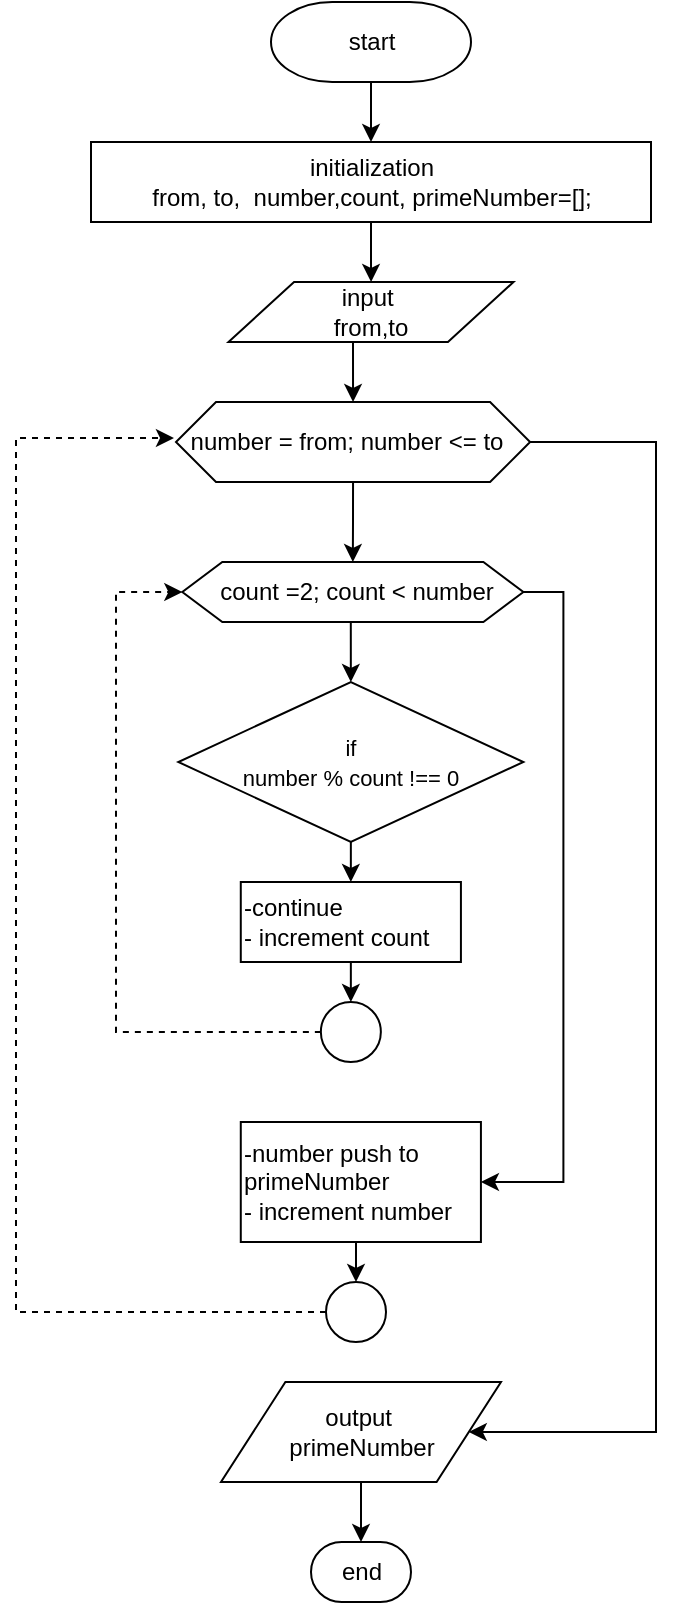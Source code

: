 <mxfile version="14.5.3" type="device"><diagram id="0sj8Hrxs_yhM6oGNJ6_s" name="Page-1"><mxGraphModel dx="868" dy="425" grid="1" gridSize="10" guides="1" tooltips="1" connect="1" arrows="1" fold="1" page="1" pageScale="1" pageWidth="850" pageHeight="1100" math="0" shadow="0"><root><mxCell id="0"/><mxCell id="1" parent="0"/><mxCell id="a8_QN62MjSkXe31VeqMy-1" value="start" style="strokeWidth=1;html=1;shape=mxgraph.flowchart.terminator;whiteSpace=wrap;" parent="1" vertex="1"><mxGeometry x="367.5" y="70" width="100" height="40" as="geometry"/></mxCell><mxCell id="a8_QN62MjSkXe31VeqMy-14" style="edgeStyle=orthogonalEdgeStyle;rounded=0;orthogonalLoop=1;jettySize=auto;html=1;exitX=0.5;exitY=1;exitDx=0;exitDy=0;entryX=0.5;entryY=0;entryDx=0;entryDy=0;" parent="1" source="a8_QN62MjSkXe31VeqMy-2" target="Lt_ldRybjMapLRvb4b6D-1" edge="1"><mxGeometry relative="1" as="geometry"><mxPoint x="410" y="330" as="targetPoint"/></mxGeometry></mxCell><mxCell id="a8_QN62MjSkXe31VeqMy-2" value="input&amp;nbsp;&lt;br&gt;from,to" style="shape=parallelogram;html=1;strokeWidth=1;perimeter=parallelogramPerimeter;whiteSpace=wrap;rounded=1;arcSize=0;size=0.23;" parent="1" vertex="1"><mxGeometry x="346.25" y="210" width="142.5" height="30" as="geometry"/></mxCell><mxCell id="a8_QN62MjSkXe31VeqMy-13" style="edgeStyle=orthogonalEdgeStyle;rounded=0;orthogonalLoop=1;jettySize=auto;html=1;exitX=0.5;exitY=1;exitDx=0;exitDy=0;" parent="1" source="a8_QN62MjSkXe31VeqMy-5" target="a8_QN62MjSkXe31VeqMy-2" edge="1"><mxGeometry relative="1" as="geometry"/></mxCell><mxCell id="a8_QN62MjSkXe31VeqMy-5" value="initialization&lt;br&gt;from, to,&amp;nbsp; number,count, primeNumber=[];" style="rounded=1;whiteSpace=wrap;html=1;absoluteArcSize=1;arcSize=0;strokeWidth=1;" parent="1" vertex="1"><mxGeometry x="277.5" y="140" width="280" height="40" as="geometry"/></mxCell><mxCell id="a8_QN62MjSkXe31VeqMy-6" value="-continue&lt;br&gt;- increment count" style="rounded=1;whiteSpace=wrap;html=1;absoluteArcSize=1;arcSize=0;strokeWidth=1;align=left;" parent="1" vertex="1"><mxGeometry x="352.39" y="510" width="110.07" height="40" as="geometry"/></mxCell><mxCell id="Lt_ldRybjMapLRvb4b6D-17" style="edgeStyle=orthogonalEdgeStyle;rounded=0;orthogonalLoop=1;jettySize=auto;html=1;exitX=0.5;exitY=1;exitDx=0;exitDy=0;entryX=0.5;entryY=0;entryDx=0;entryDy=0;entryPerimeter=0;align=left;" edge="1" parent="1" source="a8_QN62MjSkXe31VeqMy-6" target="Lt_ldRybjMapLRvb4b6D-16"><mxGeometry relative="1" as="geometry"><mxPoint x="415" y="680" as="sourcePoint"/></mxGeometry></mxCell><mxCell id="Lt_ldRybjMapLRvb4b6D-20" style="edgeStyle=orthogonalEdgeStyle;rounded=0;orthogonalLoop=1;jettySize=auto;html=1;exitX=0.5;exitY=1;exitDx=0;exitDy=0;entryX=0.5;entryY=0;entryDx=0;entryDy=0;entryPerimeter=0;align=left;" edge="1" parent="1" source="a8_QN62MjSkXe31VeqMy-9" target="a8_QN62MjSkXe31VeqMy-11"><mxGeometry relative="1" as="geometry"/></mxCell><mxCell id="a8_QN62MjSkXe31VeqMy-9" value="output&amp;nbsp;&lt;br&gt;primeNumber" style="shape=parallelogram;html=1;strokeWidth=1;perimeter=parallelogramPerimeter;whiteSpace=wrap;rounded=1;arcSize=0;size=0.23;" parent="1" vertex="1"><mxGeometry x="342.5" y="760" width="140" height="50" as="geometry"/></mxCell><mxCell id="a8_QN62MjSkXe31VeqMy-11" value="end" style="strokeWidth=1;html=1;shape=mxgraph.flowchart.terminator;whiteSpace=wrap;" parent="1" vertex="1"><mxGeometry x="387.5" y="840" width="50" height="30" as="geometry"/></mxCell><mxCell id="a8_QN62MjSkXe31VeqMy-12" value="" style="endArrow=classic;html=1;exitX=0.5;exitY=1;exitDx=0;exitDy=0;exitPerimeter=0;entryX=0.5;entryY=0;entryDx=0;entryDy=0;" parent="1" source="a8_QN62MjSkXe31VeqMy-1" target="a8_QN62MjSkXe31VeqMy-5" edge="1"><mxGeometry width="50" height="50" relative="1" as="geometry"><mxPoint x="400" y="300" as="sourcePoint"/><mxPoint x="450" y="250" as="targetPoint"/></mxGeometry></mxCell><mxCell id="Lt_ldRybjMapLRvb4b6D-3" value="" style="group" vertex="1" connectable="0" parent="1"><mxGeometry x="320" y="270" width="200" height="40" as="geometry"/></mxCell><mxCell id="Lt_ldRybjMapLRvb4b6D-1" value="" style="shape=hexagon;perimeter=hexagonPerimeter2;whiteSpace=wrap;html=1;fixedSize=1;labelBackgroundColor=none;strokeWidth=1;align=left;size=20;" vertex="1" parent="Lt_ldRybjMapLRvb4b6D-3"><mxGeometry width="177.049" height="40" as="geometry"/></mxCell><mxCell id="Lt_ldRybjMapLRvb4b6D-2" value="number = from; number &amp;lt;= to" style="text;html=1;align=center;verticalAlign=middle;resizable=0;points=[];autosize=1;" vertex="1" parent="Lt_ldRybjMapLRvb4b6D-3"><mxGeometry x="-0.001" y="9.996" width="170" height="20" as="geometry"/></mxCell><mxCell id="Lt_ldRybjMapLRvb4b6D-4" value="" style="group" vertex="1" connectable="0" parent="1"><mxGeometry x="320" y="350" width="180" height="30" as="geometry"/></mxCell><mxCell id="Lt_ldRybjMapLRvb4b6D-5" value="" style="shape=hexagon;perimeter=hexagonPerimeter2;whiteSpace=wrap;html=1;fixedSize=1;labelBackgroundColor=none;strokeWidth=1;align=left;size=20;" vertex="1" parent="Lt_ldRybjMapLRvb4b6D-4"><mxGeometry x="3.158" width="170.526" height="30" as="geometry"/></mxCell><mxCell id="Lt_ldRybjMapLRvb4b6D-6" value="count =2; count &amp;lt; number" style="text;html=1;align=center;verticalAlign=middle;resizable=0;points=[];autosize=1;" vertex="1" parent="Lt_ldRybjMapLRvb4b6D-4"><mxGeometry x="14.996" y="5" width="150" height="20" as="geometry"/></mxCell><mxCell id="Lt_ldRybjMapLRvb4b6D-32" style="edgeStyle=orthogonalEdgeStyle;rounded=0;orthogonalLoop=1;jettySize=auto;html=1;exitX=0;exitY=0.5;exitDx=0;exitDy=0;exitPerimeter=0;entryX=0;entryY=0.5;entryDx=0;entryDy=0;align=left;dashed=1;" edge="1" parent="1" source="Lt_ldRybjMapLRvb4b6D-16" target="Lt_ldRybjMapLRvb4b6D-5"><mxGeometry relative="1" as="geometry"><Array as="points"><mxPoint x="290" y="585"/><mxPoint x="290" y="365"/></Array></mxGeometry></mxCell><mxCell id="Lt_ldRybjMapLRvb4b6D-16" value="" style="strokeWidth=1;html=1;shape=mxgraph.flowchart.start_2;whiteSpace=wrap;labelBackgroundColor=none;align=left;" vertex="1" parent="1"><mxGeometry x="392.43" y="570" width="30" height="30" as="geometry"/></mxCell><mxCell id="Lt_ldRybjMapLRvb4b6D-23" style="edgeStyle=orthogonalEdgeStyle;rounded=0;orthogonalLoop=1;jettySize=auto;html=1;exitX=0.5;exitY=1;exitDx=0;exitDy=0;entryX=0.5;entryY=0;entryDx=0;entryDy=0;align=left;" edge="1" parent="1" source="Lt_ldRybjMapLRvb4b6D-1" target="Lt_ldRybjMapLRvb4b6D-5"><mxGeometry relative="1" as="geometry"/></mxCell><mxCell id="Lt_ldRybjMapLRvb4b6D-24" style="edgeStyle=orthogonalEdgeStyle;rounded=0;orthogonalLoop=1;jettySize=auto;html=1;exitX=0.5;exitY=1;exitDx=0;exitDy=0;entryX=0.5;entryY=0;entryDx=0;entryDy=0;align=left;" edge="1" parent="1" source="Lt_ldRybjMapLRvb4b6D-5" target="Lt_ldRybjMapLRvb4b6D-29"><mxGeometry relative="1" as="geometry"><mxPoint x="408.425" y="410" as="targetPoint"/></mxGeometry></mxCell><mxCell id="Lt_ldRybjMapLRvb4b6D-31" style="edgeStyle=orthogonalEdgeStyle;rounded=0;orthogonalLoop=1;jettySize=auto;html=1;exitX=0.5;exitY=1;exitDx=0;exitDy=0;entryX=0.5;entryY=0;entryDx=0;entryDy=0;align=left;" edge="1" parent="1" source="Lt_ldRybjMapLRvb4b6D-29" target="a8_QN62MjSkXe31VeqMy-6"><mxGeometry relative="1" as="geometry"/></mxCell><mxCell id="Lt_ldRybjMapLRvb4b6D-29" value="&lt;font style=&quot;font-size: 11px&quot;&gt;&lt;span&gt;if&lt;/span&gt;&lt;br&gt;&lt;span&gt;number % count !== 0&lt;/span&gt;&lt;/font&gt;" style="rhombus;whiteSpace=wrap;html=1;rounded=1;strokeWidth=1;arcSize=0;" vertex="1" parent="1"><mxGeometry x="321.17" y="410" width="172.51" height="80" as="geometry"/></mxCell><mxCell id="Lt_ldRybjMapLRvb4b6D-37" style="edgeStyle=orthogonalEdgeStyle;rounded=0;orthogonalLoop=1;jettySize=auto;html=1;exitX=0.5;exitY=1;exitDx=0;exitDy=0;entryX=0.5;entryY=0;entryDx=0;entryDy=0;entryPerimeter=0;align=left;" edge="1" parent="1" source="Lt_ldRybjMapLRvb4b6D-34" target="Lt_ldRybjMapLRvb4b6D-36"><mxGeometry relative="1" as="geometry"/></mxCell><mxCell id="Lt_ldRybjMapLRvb4b6D-34" value="-number push to primeNumber&lt;br&gt;- increment number" style="rounded=1;whiteSpace=wrap;html=1;absoluteArcSize=1;arcSize=0;strokeWidth=1;align=left;" vertex="1" parent="1"><mxGeometry x="352.39" y="630" width="120.07" height="60" as="geometry"/></mxCell><mxCell id="Lt_ldRybjMapLRvb4b6D-35" style="edgeStyle=orthogonalEdgeStyle;rounded=0;orthogonalLoop=1;jettySize=auto;html=1;exitX=1;exitY=0.5;exitDx=0;exitDy=0;entryX=1;entryY=0.5;entryDx=0;entryDy=0;align=left;" edge="1" parent="1" source="Lt_ldRybjMapLRvb4b6D-5" target="Lt_ldRybjMapLRvb4b6D-34"><mxGeometry relative="1" as="geometry"/></mxCell><mxCell id="Lt_ldRybjMapLRvb4b6D-38" style="edgeStyle=orthogonalEdgeStyle;rounded=0;orthogonalLoop=1;jettySize=auto;html=1;exitX=0;exitY=0.5;exitDx=0;exitDy=0;exitPerimeter=0;entryX=-0.006;entryY=0.4;entryDx=0;entryDy=0;entryPerimeter=0;align=left;dashed=1;" edge="1" parent="1" source="Lt_ldRybjMapLRvb4b6D-36" target="Lt_ldRybjMapLRvb4b6D-2"><mxGeometry relative="1" as="geometry"><Array as="points"><mxPoint x="240" y="725"/><mxPoint x="240" y="288"/></Array></mxGeometry></mxCell><mxCell id="Lt_ldRybjMapLRvb4b6D-36" value="" style="strokeWidth=1;html=1;shape=mxgraph.flowchart.start_2;whiteSpace=wrap;labelBackgroundColor=none;align=left;" vertex="1" parent="1"><mxGeometry x="395" y="710" width="30" height="30" as="geometry"/></mxCell><mxCell id="Lt_ldRybjMapLRvb4b6D-39" style="edgeStyle=orthogonalEdgeStyle;rounded=0;orthogonalLoop=1;jettySize=auto;html=1;exitX=1;exitY=0.5;exitDx=0;exitDy=0;entryX=1;entryY=0.5;entryDx=0;entryDy=0;align=left;" edge="1" parent="1" source="Lt_ldRybjMapLRvb4b6D-1" target="a8_QN62MjSkXe31VeqMy-9"><mxGeometry relative="1" as="geometry"><Array as="points"><mxPoint x="560" y="290"/><mxPoint x="560" y="785"/></Array></mxGeometry></mxCell></root></mxGraphModel></diagram></mxfile>